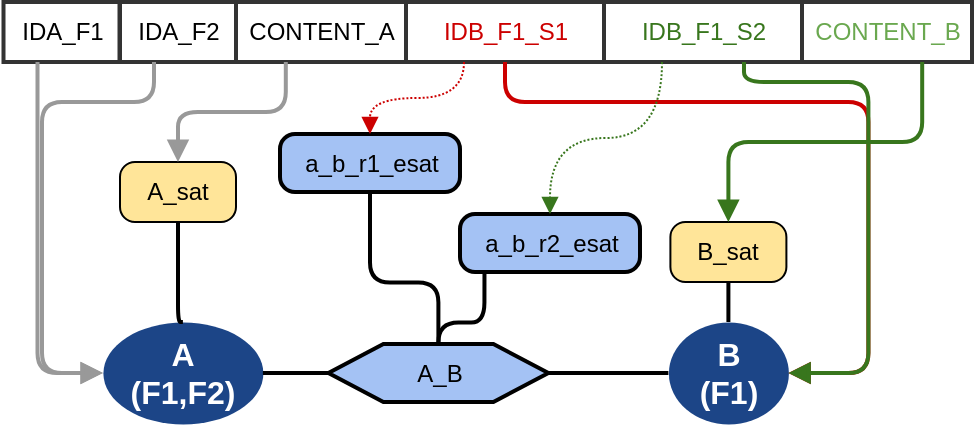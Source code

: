 <mxGraphModel background="#FFFFFF" grid="1" guides="1" style="default-style2"><root><mxCell id="0"/><mxCell id="2" parent="0" value="Layer 0"/><mxCell id="3" parent="2" style="shape=ellipse;perimeter=ellipsePerimeter;shadow=0;strokeWidth=0;strokeColor=none;fillColor=#1c4587;opacity=100.0;html=1;nl2Br=0;verticalAlign=middle;align=center;spacingLeft=7.6;spacingRight=6;whiteSpace=wrap;gliffyId=792;" value="&lt;div style='width: 73.8px;height:auto;word-break: break-word;'&gt;&lt;div align=&quot;center&quot;&gt;&lt;/div&gt;&lt;div align=&quot;center&quot;&gt;&lt;span style=&quot;font-weight: bold; font-size: 16px; color: #ffffff; line-height: 18.5px;&quot;&gt;A&lt;/span&gt;&lt;/div&gt;&lt;div align=&quot;center&quot;&gt;&lt;span style=&quot;font-weight: bold; font-size: 16px; color: #ffffff; line-height: 18.5px;&quot;&gt;(F1,F2)&lt;/span&gt;&lt;/div&gt;&lt;/div&gt;" vertex="1"><mxGeometry as="geometry" height="51.0" width="80.0" x="60.45" y="170.0"/></mxCell><mxCell id="4" parent="2" style="shape=ellipse;perimeter=ellipsePerimeter;shadow=0;strokeWidth=0;strokeColor=none;fillColor=#1c4587;opacity=100.0;html=1;nl2Br=0;verticalAlign=middle;align=center;spacingLeft=7.2;spacingRight=6;whiteSpace=wrap;gliffyId=1443;" value="&lt;div style='width: 54.6px;height:auto;word-break: break-word;'&gt;&lt;div align=&quot;center&quot;&gt;&lt;/div&gt;&lt;div align=&quot;center&quot;&gt;&lt;span style=&quot;font-weight: bold; font-size: 16px; color: #ffffff; line-height: 18.5px;&quot;&gt;B&lt;/span&gt;&lt;/div&gt;&lt;div align=&quot;center&quot;&gt;&lt;span style=&quot;font-weight: bold; font-size: 16px; color: #ffffff; line-height: 18.5px;&quot;&gt;(F1)&lt;/span&gt;&lt;/div&gt;&lt;/div&gt;" vertex="1"><mxGeometry as="geometry" height="51.0" width="60.0" x="343.2" y="170.0"/></mxCell><mxCell edge="1" id="5" parent="2" source="3" style="shape=filledEdge;strokeWidth=2;strokeColor=#000000;fillColor=none;startArrow=none;startFill=0;startSize=6;endArrow=none;endFill=0;endSize=6;rounded=1;gliffyId=907;edgeStyle=orthogonalEdgeStyle;" target="13"><mxGeometry as="geometry" height="100.0" relative="1" width="100.0"><Array as="points"><mxPoint x="140.45" y="195.5"/><mxPoint x="151.367" y="195.5"/><mxPoint x="162.283" y="195.5"/><mxPoint x="173.2" y="195.5"/></Array></mxGeometry></mxCell><mxCell edge="1" id="6" parent="2" source="13" style="shape=filledEdge;strokeWidth=2;strokeColor=#000000;fillColor=none;startArrow=none;startFill=0;startSize=6;endArrow=none;endFill=0;endSize=6;rounded=1;gliffyId=1445;edgeStyle=orthogonalEdgeStyle;" target="4"><mxGeometry as="geometry" height="100.0" relative="1" width="100.0"><Array as="points"><mxPoint x="283.2" y="195.5"/><mxPoint x="303.2" y="195.5"/><mxPoint x="323.2" y="195.5"/><mxPoint x="343.2" y="195.5"/></Array></mxGeometry></mxCell><mxCell id="7" parent="2" style="shape=rect;rounded=1;arcSize=15;absoluteArcSize=1;shadow=0;strokeWidth=1;fillColor=#ffe599;strokeColor=#000000;opacity=100.0;html=1;nl2Br=0;verticalAlign=middle;align=center;spacingLeft=6.967;spacingRight=6;whiteSpace=wrap;gliffyId=1204;" value="&lt;div style='width: 53.067px;height:auto;word-break: break-word;'&gt;&lt;div align=&quot;center&quot;&gt;&lt;span style=&quot;font-size: 12px; font-family: Arial; line-height: 14px;&quot;&gt; A_sat&lt;/span&gt;&lt;/div&gt;&lt;/div&gt;" vertex="1"><mxGeometry as="geometry" height="30.0" width="58.0" x="69.0" y="90.0"/></mxCell><mxCell id="8" parent="2" style="shape=rect;rounded=1;arcSize=15;absoluteArcSize=1;shadow=0;strokeWidth=1;fillColor=#ffe599;strokeColor=#000000;opacity=100.0;html=1;nl2Br=0;verticalAlign=middle;align=center;spacingLeft=6.967;spacingRight=6;whiteSpace=wrap;gliffyId=1496;" value="&lt;div style='width: 53.067px;height:auto;word-break: break-word;'&gt;&lt;div align=&quot;center&quot;&gt;&lt;span style=&quot;font-size: 12px; font-family: Arial; line-height: 14px;&quot;&gt; B_sat&lt;/span&gt;&lt;/div&gt;&lt;/div&gt;" vertex="1"><mxGeometry as="geometry" height="30.0" width="58.0" x="344.2" y="120.0"/></mxCell><mxCell edge="1" id="9" parent="2" source="3" style="shape=filledEdge;strokeWidth=2;strokeColor=#000000;fillColor=none;startArrow=none;startFill=0;startSize=6;endArrow=none;endFill=0;endSize=6;rounded=1;gliffyId=1258;exitX=0.5;exitY=0.0;exitPerimeter=0;entryX=0.5;entryY=1.0;entryPerimeter=0;edgeStyle=orthogonalEdgeStyle;" target="7"><mxGeometry as="geometry" height="100.0" relative="1" width="100.0"><Array as="points"><mxPoint x="98.0" y="170.06"/><mxPoint x="98.0" y="153.373"/><mxPoint x="98.0" y="136.687"/><mxPoint x="98.0" y="120.0"/></Array></mxGeometry></mxCell><mxCell edge="1" id="10" parent="2" source="4" style="shape=filledEdge;strokeWidth=2;strokeColor=#000000;fillColor=none;startArrow=none;startFill=0;startSize=6;endArrow=none;endFill=0;endSize=6;rounded=1;gliffyId=1498;exitX=0.5;exitY=0.0;exitPerimeter=0;entryX=0.5;entryY=1.0;entryPerimeter=0;edgeStyle=orthogonalEdgeStyle;" target="8"><mxGeometry as="geometry" height="100.0" relative="1" width="100.0"><Array as="points"><mxPoint x="373.2" y="170.0"/><mxPoint x="373.2" y="163.333"/><mxPoint x="373.2" y="156.667"/><mxPoint x="373.2" y="150.0"/></Array></mxGeometry></mxCell><mxCell edge="1" id="11" parent="2" source="13" style="shape=filledEdge;strokeWidth=2;strokeColor=#000000;fillColor=none;startArrow=none;startFill=0;startSize=6;endArrow=none;endFill=0;endSize=6;rounded=1;gliffyId=1455;exitX=0.5;exitY=0.5;exitPerimeter=0;entryX=0.5;entryY=1.0;entryPerimeter=0;edgeStyle=orthogonalEdgeStyle;" target="14"><mxGeometry as="geometry" height="100.0" relative="1" width="100.0"><Array as="points"><mxPoint x="228.2" y="195.5"/><mxPoint x="228.2" y="150.25"/><mxPoint x="194.0" y="150.25"/><mxPoint x="194.0" y="105.0"/></Array></mxGeometry></mxCell><mxCell edge="1" id="12" parent="2" source="13" style="shape=filledEdge;strokeWidth=2;strokeColor=#000000;fillColor=none;startArrow=none;startFill=0;startSize=6;endArrow=none;endFill=0;endSize=6;rounded=1;gliffyId=1491;exitX=0.5;exitY=0.5;exitPerimeter=0;entryX=0.136;entryY=1.0;entryPerimeter=0;edgeStyle=orthogonalEdgeStyle;" target="15"><mxGeometry as="geometry" height="100.0" relative="1" width="100.0"><Array as="points"><mxPoint x="228.2" y="195.5"/><mxPoint x="228.2" y="170.25"/><mxPoint x="251.25" y="170.25"/><mxPoint x="251.25" y="145.0"/></Array></mxGeometry></mxCell><mxCell id="13" parent="2" style="shape=hexagon;perimeter=hexagonPerimeter2;shadow=0;strokeWidth=2;fillColor=#a4c2f4;strokeColor=#000000;opacity=100.0;html=1;nl2Br=0;verticalAlign=middle;align=center;spacingLeft=8.2;spacingRight=6;whiteSpace=wrap;gliffyId=901;" value="&lt;div style='width: 102.6px;height:auto;word-break: break-word;'&gt;&lt;div align=&quot;center&quot;&gt;&lt;span style=&quot;font-family: Arial; font-size: 12px; line-height: 14px;&quot;&gt;A_B&lt;span style=&quot;text-decoration: none; line-height: normal;&quot;&gt;&lt;br&gt;&lt;/span&gt;&lt;/span&gt;&lt;/div&gt;&lt;/div&gt;" vertex="1"><mxGeometry as="geometry" height="29.0" width="110.0" x="173.2" y="181.0"/></mxCell><mxCell id="14" parent="2" style="shape=rect;rounded=1;arcSize=15;absoluteArcSize=1;shadow=0;strokeWidth=2;fillColor=#a4c2f4;strokeColor=#000000;opacity=100.0;html=1;nl2Br=0;verticalAlign=middle;align=center;spacingLeft=8.0;spacingRight=6;whiteSpace=wrap;gliffyId=1450;" value="&lt;div style='width: 83.0px;height:auto;word-break: break-word;'&gt;&lt;div align=&quot;center&quot;&gt;&lt;span style=&quot;font-family: Arial; font-size: 12px; line-height: 14px;&quot;&gt;  a_b_r1_esat&lt;/span&gt;&lt;/div&gt;&lt;/div&gt;" vertex="1"><mxGeometry as="geometry" height="29.0" width="90.0" x="149.0" y="76.0"/></mxCell><mxCell id="15" parent="2" style="shape=rect;rounded=1;arcSize=15;absoluteArcSize=1;shadow=0;strokeWidth=2;fillColor=#a4c2f4;strokeColor=#000000;opacity=100.0;html=1;nl2Br=0;verticalAlign=middle;align=center;spacingLeft=8.0;spacingRight=6;whiteSpace=wrap;gliffyId=1488;" value="&lt;div style='width: 83.0px;height:auto;word-break: break-word;'&gt;&lt;div align=&quot;center&quot;&gt;&lt;span style=&quot;font-family: Arial; font-size: 12px; line-height: 14px;&quot;&gt; a_b_r2_esat&lt;/span&gt;&lt;/div&gt;&lt;/div&gt;" vertex="1"><mxGeometry as="geometry" height="29.0" width="90.0" x="239.0" y="116.0"/></mxCell><mxCell id="16" parent="2" style="shape=rect;shadow=0;strokeWidth=2;fillColor=#FFFFFF;strokeColor=#333333;opacity=100.0;html=1;nl2Br=0;verticalAlign=middle;align=center;spacingLeft=1.16;spacingRight=0;whiteSpace=wrap;gliffyId=1460;" value="&lt;div style='width: 52.68px;height:auto;word-break: break-word;'&gt;&lt;div align=&quot;center&quot;&gt;&lt;span style=&quot;font-family: Arial; font-size: 12px; text-decoration: none; line-height: 0;&quot;&gt;&lt;span style=&quot;text-decoration: none; line-height: 14px;&quot;&gt;IDA_F1&lt;/span&gt;&lt;/span&gt;&lt;/div&gt;&lt;/div&gt;" vertex="1"><mxGeometry as="geometry" height="30.0" width="58.0" x="10.75" y="10.0"/></mxCell><mxCell id="17" parent="2" style="shape=rect;shadow=0;strokeWidth=2;fillColor=#FFFFFF;strokeColor=#333333;opacity=100.0;html=1;nl2Br=0;verticalAlign=middle;align=center;spacingLeft=1.7;spacingRight=0;whiteSpace=wrap;gliffyId=1463;" value="&lt;div style='width: 78.6px;height:auto;word-break: break-word;'&gt;&lt;div align=&quot;center&quot;&gt;&lt;span style=&quot;font-family: Arial; font-size: 12px; text-decoration: none; line-height: 0;&quot;&gt;&lt;span style=&quot;text-decoration: none; line-height: 14px;&quot;&gt;CONTENT_A&lt;/span&gt;&lt;/span&gt;&lt;/div&gt;&lt;/div&gt;" vertex="1"><mxGeometry as="geometry" height="30.0" width="85.0" x="127.0" y="10.0"/></mxCell><mxCell id="18" parent="2" style="shape=rect;shadow=0;strokeWidth=2;fillColor=#FFFFFF;strokeColor=#333333;opacity=100.0;html=1;nl2Br=0;verticalAlign=middle;align=center;spacingLeft=1.7;spacingRight=0;whiteSpace=wrap;gliffyId=1492;" value="&lt;div style='width: 78.6px;height:auto;word-break: break-word;'&gt;&lt;div align=&quot;center&quot;&gt;&lt;span style=&quot;font-family: Arial; font-size: 12px; text-decoration: none; color: #6aa84f; line-height: 0;&quot;&gt;&lt;span style=&quot;text-decoration: none; line-height: 14px;&quot;&gt;CONTENT_B&lt;/span&gt;&lt;/span&gt;&lt;/div&gt;&lt;/div&gt;" vertex="1"><mxGeometry as="geometry" height="30.0" width="85.0" x="410.0" y="10.0"/></mxCell><mxCell id="19" parent="2" style="shape=rect;shadow=0;strokeWidth=2;fillColor=#FFFFFF;strokeColor=#333333;opacity=100.0;html=1;nl2Br=0;verticalAlign=middle;align=center;spacingLeft=1.16;spacingRight=0;whiteSpace=wrap;gliffyId=1467;" value="&lt;div style='width: 52.68px;height:auto;word-break: break-word;'&gt;&lt;div align=&quot;center&quot;&gt;&lt;span style=&quot;font-family: Arial; font-size: 12px; text-decoration: none; line-height: 0;&quot;&gt;&lt;span style=&quot;text-decoration: none; line-height: 14px;&quot;&gt;IDA_F2&lt;/span&gt;&lt;/span&gt;&lt;/div&gt;&lt;/div&gt;" vertex="1"><mxGeometry as="geometry" height="30.0" width="58.0" x="69.0" y="10.0"/></mxCell><mxCell id="20" parent="2" style="shape=rect;shadow=0;strokeWidth=2;fillColor=#FFFFFF;strokeColor=#333333;opacity=100.0;html=1;nl2Br=0;verticalAlign=middle;align=center;spacingLeft=1.98;spacingRight=0;whiteSpace=wrap;gliffyId=1469;" value="&lt;div style='width: 92.04px;height:auto;word-break: break-word;'&gt;&lt;div align=&quot;center&quot;&gt;&lt;span style=&quot;font-family: Arial; font-size: 12px; text-decoration: none; color: #cc0000; line-height: 0;&quot;&gt;&lt;span style=&quot;text-decoration: none; line-height: 14px;&quot;&gt;IDB_F1_S1&lt;/span&gt;&lt;/span&gt;&lt;/div&gt;&lt;/div&gt;" vertex="1"><mxGeometry as="geometry" height="30.0" width="99.0" x="212.0" y="10.0"/></mxCell><mxCell id="21" parent="2" style="shape=rect;shadow=0;strokeWidth=2;fillColor=#FFFFFF;strokeColor=#333333;opacity=100.0;html=1;nl2Br=0;verticalAlign=middle;align=center;spacingLeft=1.98;spacingRight=0;whiteSpace=wrap;gliffyId=1483;" value="&lt;div style='width: 92.04px;height:auto;word-break: break-word;'&gt;&lt;div align=&quot;center&quot;&gt;&lt;span style=&quot;font-family: Arial; font-size: 12px; text-decoration: none; color: #38761d; line-height: 0;&quot;&gt;&lt;span style=&quot;text-decoration: none; line-height: 14px;&quot;&gt;IDB_F1_S2&lt;/span&gt;&lt;/span&gt;&lt;/div&gt;&lt;/div&gt;" vertex="1"><mxGeometry as="geometry" height="30.0" width="99.0" x="311.0" y="10.0"/></mxCell><mxCell edge="1" id="22" parent="2" source="16" style="shape=filledEdge;strokeWidth=2;strokeColor=#999999;fillColor=none;startArrow=none;startFill=0;startSize=6;endArrow=block;endFill=1;endSize=6;rounded=1;gliffyId=1474;edgeStyle=orthogonalEdgeStyle;" target="3"><mxGeometry as="geometry" height="132.0" relative="1" width="17.0"><Array as="points"><mxPoint x="27.738" y="40.0"/><mxPoint x="27.738" y="195.5"/><mxPoint x="60.45" y="195.5"/></Array></mxGeometry></mxCell><mxCell edge="1" id="23" parent="2" source="19" style="shape=filledEdge;strokeWidth=2;strokeColor=#999999;fillColor=none;startArrow=none;startFill=0;startSize=6;endArrow=block;endFill=1;endSize=6;rounded=1;gliffyId=1476;edgeStyle=orthogonalEdgeStyle;" target="3"><mxGeometry as="geometry" height="39.0" relative="1" width="46.0"><Array as="points"><mxPoint x="85.988" y="40.0"/><mxPoint x="85.988" y="60.0"/><mxPoint x="30.0" y="60.0"/><mxPoint x="30.0" y="195.5"/><mxPoint x="60.45" y="195.5"/></Array></mxGeometry></mxCell><mxCell edge="1" id="24" parent="2" source="17" style="shape=filledEdge;strokeWidth=2;strokeColor=#999999;fillColor=none;startArrow=none;startFill=0;startSize=6;endArrow=block;endFill=1;endSize=6;rounded=1;gliffyId=1480;exitX=0.293;exitY=1.0;exitPerimeter=0;entryX=0.5;entryY=0.0;entryPerimeter=0;edgeStyle=orthogonalEdgeStyle;" target="7"><mxGeometry as="geometry" height="39.0" relative="1" width="46.0"><Array as="points"><mxPoint x="151.896" y="40.0"/><mxPoint x="151.896" y="65.0"/><mxPoint x="98.0" y="65.0"/><mxPoint x="98.0" y="90.0"/></Array></mxGeometry></mxCell><mxCell edge="1" id="25" parent="2" source="20" style="shape=filledEdge;strokeWidth=2;strokeColor=#cc0000;fillColor=none;startArrow=none;startFill=0;startSize=6;endArrow=block;endFill=1;endSize=6;rounded=1;gliffyId=1482;exitX=0.5;exitY=1.0;exitPerimeter=0;entryX=1.0;entryY=0.5;entryPerimeter=0;edgeStyle=orthogonalEdgeStyle;" target="4"><mxGeometry as="geometry" height="39.0" relative="1" width="46.0"><Array as="points"><mxPoint x="261.5" y="40.0"/><mxPoint x="261.5" y="60.0"/><mxPoint x="443.2" y="60.0"/><mxPoint x="443.2" y="195.5"/><mxPoint x="403.2" y="195.5"/></Array></mxGeometry></mxCell><mxCell edge="1" id="26" parent="2" source="21" style="shape=filledEdge;strokeWidth=2;strokeColor=#38761d;fillColor=none;startArrow=none;startFill=0;startSize=6;endArrow=block;endFill=1;endSize=6;rounded=1;gliffyId=1485;exitX=0.707;exitY=1.0;exitPerimeter=0;entryX=1.0;entryY=0.5;entryPerimeter=0;edgeStyle=orthogonalEdgeStyle;" target="4"><mxGeometry as="geometry" height="39.0" relative="1" width="46.0"><Array as="points"><mxPoint x="381.004" y="40.0"/><mxPoint x="381.004" y="50.0"/><mxPoint x="443.2" y="50.0"/><mxPoint x="443.2" y="195.5"/><mxPoint x="403.2" y="195.5"/></Array></mxGeometry></mxCell><mxCell edge="1" id="27" parent="2" source="18" style="shape=filledEdge;strokeWidth=2;strokeColor=#38761d;fillColor=none;startArrow=none;startFill=0;startSize=6;endArrow=block;endFill=1;endSize=6;rounded=1;gliffyId=1495;exitX=0.707;exitY=1.0;exitPerimeter=0;entryX=0.5;entryY=0.0;entryPerimeter=0;edgeStyle=orthogonalEdgeStyle;" target="8"><mxGeometry as="geometry" height="39.0" relative="1" width="46.0"><Array as="points"><mxPoint x="470.104" y="40.0"/><mxPoint x="470.104" y="80.0"/><mxPoint x="373.2" y="80.0"/><mxPoint x="373.2" y="120.0"/></Array></mxGeometry></mxCell><mxCell edge="1" id="28" parent="2" source="20" style="shape=filledEdge;strokeWidth=1;strokeColor=#cc0000;fillColor=none;startArrow=none;startFill=0;startSize=6;endArrow=block;endFill=1;endSize=6;rounded=0;dashed=1;fixDash=1;dashPattern=1.0 1.0;curved=1;edgeStyle=orthogonalEdgeStyle;gliffyId=1486;edgeStyle=orthogonalEdgeStyle;" target="14"><mxGeometry as="geometry" height="45.0" relative="1" width="18.0"><Array as="points"><mxPoint x="240.996" y="40.0"/><mxPoint x="240.996" y="58.0"/><mxPoint x="194.0" y="58.0"/><mxPoint x="194.0" y="76.0"/></Array></mxGeometry></mxCell><mxCell edge="1" id="29" parent="2" source="21" style="shape=filledEdge;strokeWidth=1;strokeColor=#38761d;fillColor=none;startArrow=none;startFill=0;startSize=6;endArrow=block;endFill=1;endSize=6;rounded=0;dashed=1;fixDash=1;dashPattern=1.0 1.0;curved=1;edgeStyle=orthogonalEdgeStyle;gliffyId=1490;edgeStyle=orthogonalEdgeStyle;" target="15"><mxGeometry as="geometry" height="45.0" relative="1" width="18.0"><Array as="points"><mxPoint x="339.996" y="40.0"/><mxPoint x="339.996" y="78.0"/><mxPoint x="284.0" y="78.0"/><mxPoint x="284.0" y="116.0"/></Array></mxGeometry></mxCell></root></mxGraphModel>